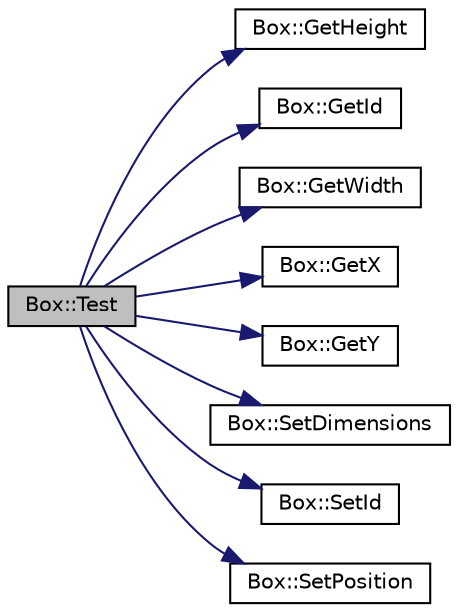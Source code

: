 digraph "Box::Test"
{
 // LATEX_PDF_SIZE
  bgcolor="transparent";
  edge [fontname="Helvetica",fontsize="10",labelfontname="Helvetica",labelfontsize="10"];
  node [fontname="Helvetica",fontsize="10",shape=record];
  rankdir="LR";
  Node1 [label="Box::Test",height=0.2,width=0.4,color="black", fillcolor="grey75", style="filled", fontcolor="black",tooltip="Fonction test de la classe Box."];
  Node1 -> Node2 [color="midnightblue",fontsize="10",style="solid",fontname="Helvetica"];
  Node2 [label="Box::GetHeight",height=0.2,width=0.4,color="black",URL="$classBox.html#ad7d6b9ab23698fedd6637fe0a4c40fb3",tooltip="Retourne height."];
  Node1 -> Node3 [color="midnightblue",fontsize="10",style="solid",fontname="Helvetica"];
  Node3 [label="Box::GetId",height=0.2,width=0.4,color="black",URL="$classBox.html#a463bb5df079ed4e37f237128288ad263",tooltip="Retourne id."];
  Node1 -> Node4 [color="midnightblue",fontsize="10",style="solid",fontname="Helvetica"];
  Node4 [label="Box::GetWidth",height=0.2,width=0.4,color="black",URL="$classBox.html#ac9e53c8e2f33ef5ef0a11c48f979ab04",tooltip="Retourne width."];
  Node1 -> Node5 [color="midnightblue",fontsize="10",style="solid",fontname="Helvetica"];
  Node5 [label="Box::GetX",height=0.2,width=0.4,color="black",URL="$classBox.html#ade06873a13d2d1df5eb5d2cfc2a16d29",tooltip="Retourne x."];
  Node1 -> Node6 [color="midnightblue",fontsize="10",style="solid",fontname="Helvetica"];
  Node6 [label="Box::GetY",height=0.2,width=0.4,color="black",URL="$classBox.html#af86b090508898469761c0d61c8230133",tooltip="Retourne y."];
  Node1 -> Node7 [color="midnightblue",fontsize="10",style="solid",fontname="Helvetica"];
  Node7 [label="Box::SetDimensions",height=0.2,width=0.4,color="black",URL="$classBox.html#abed04a814d9eff8927701b98e486db1c",tooltip="Modifie la taille de la Box par celle en paramètre."];
  Node1 -> Node8 [color="midnightblue",fontsize="10",style="solid",fontname="Helvetica"];
  Node8 [label="Box::SetId",height=0.2,width=0.4,color="black",URL="$classBox.html#a7d84cb0e69da66427ae6173ddfbdee48",tooltip="Modifie l'id de la Box par celui en paramètre."];
  Node1 -> Node9 [color="midnightblue",fontsize="10",style="solid",fontname="Helvetica"];
  Node9 [label="Box::SetPosition",height=0.2,width=0.4,color="black",URL="$classBox.html#a0f3f1e3acf82ac45cccb611be4b79206",tooltip="Modifie la position de la Box par celle en paramètre."];
}
